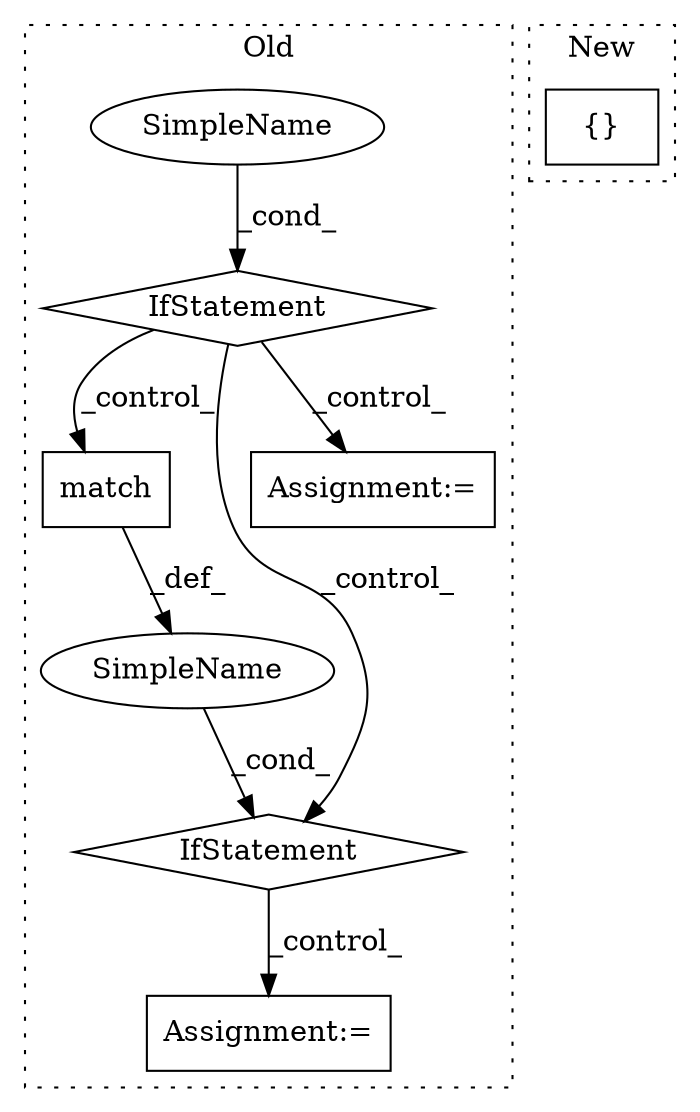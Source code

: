 digraph G {
subgraph cluster0 {
1 [label="match" a="32" s="2215,2242" l="6,1" shape="box"];
3 [label="IfStatement" a="25" s="2208,2243" l="4,2" shape="diamond"];
4 [label="SimpleName" a="42" s="" l="" shape="ellipse"];
5 [label="Assignment:=" a="7" s="2095" l="1" shape="box"];
6 [label="IfStatement" a="25" s="1882,1928" l="4,2" shape="diamond"];
7 [label="SimpleName" a="42" s="" l="" shape="ellipse"];
8 [label="Assignment:=" a="7" s="2385" l="1" shape="box"];
label = "Old";
style="dotted";
}
subgraph cluster1 {
2 [label="{}" a="4" s="1476" l="2" shape="box"];
label = "New";
style="dotted";
}
1 -> 7 [label="_def_"];
3 -> 8 [label="_control_"];
4 -> 6 [label="_cond_"];
6 -> 5 [label="_control_"];
6 -> 1 [label="_control_"];
6 -> 3 [label="_control_"];
7 -> 3 [label="_cond_"];
}